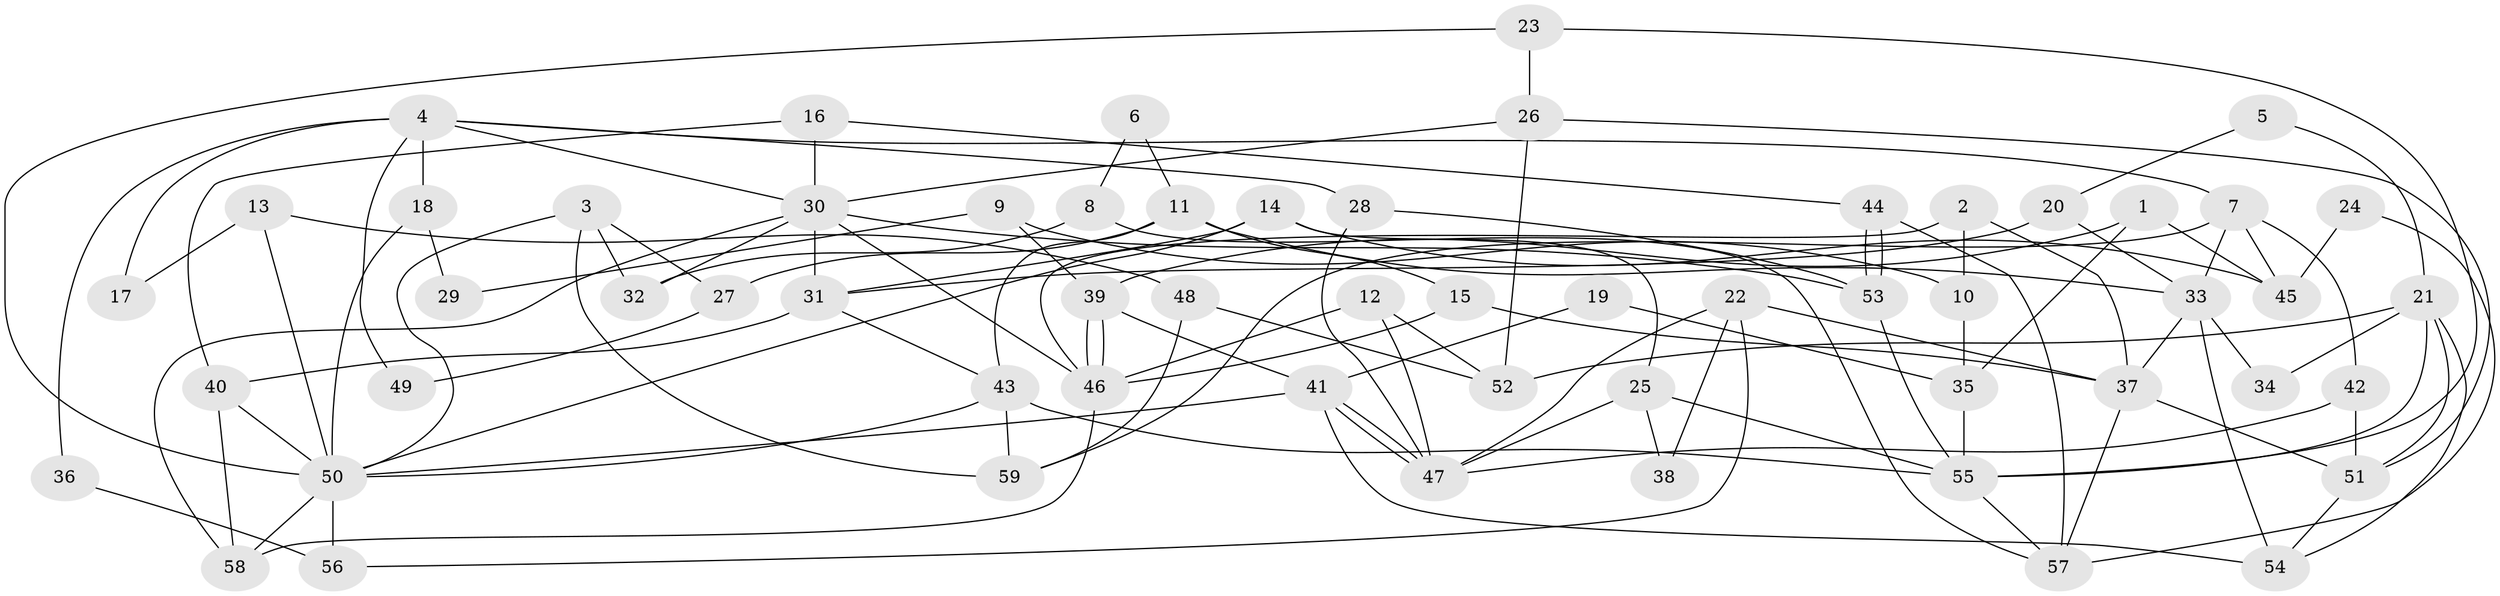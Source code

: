 // coarse degree distribution, {4: 0.1111111111111111, 3: 0.2222222222222222, 9: 0.1111111111111111, 6: 0.16666666666666666, 8: 0.2222222222222222, 5: 0.05555555555555555, 14: 0.05555555555555555, 7: 0.05555555555555555}
// Generated by graph-tools (version 1.1) at 2025/37/03/04/25 23:37:15]
// undirected, 59 vertices, 118 edges
graph export_dot {
  node [color=gray90,style=filled];
  1;
  2;
  3;
  4;
  5;
  6;
  7;
  8;
  9;
  10;
  11;
  12;
  13;
  14;
  15;
  16;
  17;
  18;
  19;
  20;
  21;
  22;
  23;
  24;
  25;
  26;
  27;
  28;
  29;
  30;
  31;
  32;
  33;
  34;
  35;
  36;
  37;
  38;
  39;
  40;
  41;
  42;
  43;
  44;
  45;
  46;
  47;
  48;
  49;
  50;
  51;
  52;
  53;
  54;
  55;
  56;
  57;
  58;
  59;
  1 -- 45;
  1 -- 39;
  1 -- 35;
  2 -- 46;
  2 -- 37;
  2 -- 10;
  3 -- 50;
  3 -- 59;
  3 -- 27;
  3 -- 32;
  4 -- 7;
  4 -- 30;
  4 -- 17;
  4 -- 18;
  4 -- 28;
  4 -- 36;
  4 -- 49;
  5 -- 20;
  5 -- 21;
  6 -- 8;
  6 -- 11;
  7 -- 42;
  7 -- 33;
  7 -- 45;
  7 -- 59;
  8 -- 57;
  8 -- 32;
  9 -- 10;
  9 -- 39;
  9 -- 29;
  10 -- 35;
  11 -- 43;
  11 -- 33;
  11 -- 15;
  11 -- 27;
  12 -- 46;
  12 -- 47;
  12 -- 52;
  13 -- 48;
  13 -- 50;
  13 -- 17;
  14 -- 31;
  14 -- 50;
  14 -- 25;
  14 -- 45;
  15 -- 46;
  15 -- 37;
  16 -- 30;
  16 -- 40;
  16 -- 44;
  18 -- 50;
  18 -- 29;
  19 -- 41;
  19 -- 35;
  20 -- 31;
  20 -- 33;
  21 -- 55;
  21 -- 54;
  21 -- 34;
  21 -- 51;
  21 -- 52;
  22 -- 47;
  22 -- 37;
  22 -- 38;
  22 -- 56;
  23 -- 50;
  23 -- 55;
  23 -- 26;
  24 -- 45;
  24 -- 57;
  25 -- 47;
  25 -- 38;
  25 -- 55;
  26 -- 52;
  26 -- 30;
  26 -- 51;
  27 -- 49;
  28 -- 53;
  28 -- 47;
  30 -- 53;
  30 -- 31;
  30 -- 32;
  30 -- 46;
  30 -- 58;
  31 -- 40;
  31 -- 43;
  33 -- 54;
  33 -- 37;
  33 -- 34;
  35 -- 55;
  36 -- 56;
  37 -- 51;
  37 -- 57;
  39 -- 41;
  39 -- 46;
  39 -- 46;
  40 -- 58;
  40 -- 50;
  41 -- 50;
  41 -- 47;
  41 -- 47;
  41 -- 54;
  42 -- 51;
  42 -- 47;
  43 -- 55;
  43 -- 50;
  43 -- 59;
  44 -- 53;
  44 -- 53;
  44 -- 57;
  46 -- 58;
  48 -- 52;
  48 -- 59;
  50 -- 58;
  50 -- 56;
  51 -- 54;
  53 -- 55;
  55 -- 57;
}
